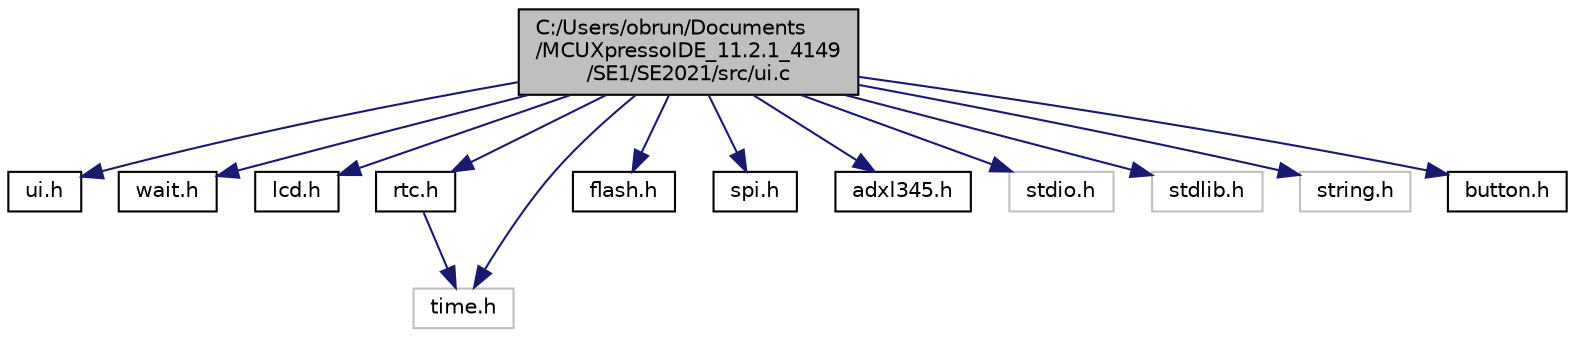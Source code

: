 digraph "C:/Users/obrun/Documents/MCUXpressoIDE_11.2.1_4149/SE1/SE2021/src/ui.c"
{
 // LATEX_PDF_SIZE
  edge [fontname="Helvetica",fontsize="10",labelfontname="Helvetica",labelfontsize="10"];
  node [fontname="Helvetica",fontsize="10",shape=record];
  Node1 [label="C:/Users/obrun/Documents\l/MCUXpressoIDE_11.2.1_4149\l/SE1/SE2021/src/ui.c",height=0.2,width=0.4,color="black", fillcolor="grey75", style="filled", fontcolor="black",tooltip=" "];
  Node1 -> Node2 [color="midnightblue",fontsize="10",style="solid",fontname="Helvetica"];
  Node2 [label="ui.h",height=0.2,width=0.4,color="black", fillcolor="white", style="filled",URL="$d9/d3b/ui_8h.html",tooltip="Contains the UI."];
  Node1 -> Node3 [color="midnightblue",fontsize="10",style="solid",fontname="Helvetica"];
  Node3 [label="wait.h",height=0.2,width=0.4,color="black", fillcolor="white", style="filled",URL="$d1/df2/wait_8h.html",tooltip="Contains the delay API."];
  Node1 -> Node4 [color="midnightblue",fontsize="10",style="solid",fontname="Helvetica"];
  Node4 [label="lcd.h",height=0.2,width=0.4,color="black", fillcolor="white", style="filled",URL="$d2/ded/lcd_8h.html",tooltip="Contains the lcd API."];
  Node1 -> Node5 [color="midnightblue",fontsize="10",style="solid",fontname="Helvetica"];
  Node5 [label="rtc.h",height=0.2,width=0.4,color="black", fillcolor="white", style="filled",URL="$dc/d1b/rtc_8h.html",tooltip="Contains the rtc API."];
  Node5 -> Node6 [color="midnightblue",fontsize="10",style="solid",fontname="Helvetica"];
  Node6 [label="time.h",height=0.2,width=0.4,color="grey75", fillcolor="white", style="filled",tooltip=" "];
  Node1 -> Node7 [color="midnightblue",fontsize="10",style="solid",fontname="Helvetica"];
  Node7 [label="flash.h",height=0.2,width=0.4,color="black", fillcolor="white", style="filled",URL="$de/df7/flash_8h.html",tooltip="Contains the flash API."];
  Node1 -> Node8 [color="midnightblue",fontsize="10",style="solid",fontname="Helvetica"];
  Node8 [label="spi.h",height=0.2,width=0.4,color="black", fillcolor="white", style="filled",URL="$da/d87/spi_8h.html",tooltip="Contains the spi API."];
  Node1 -> Node9 [color="midnightblue",fontsize="10",style="solid",fontname="Helvetica"];
  Node9 [label="adxl345.h",height=0.2,width=0.4,color="black", fillcolor="white", style="filled",URL="$d4/d47/adxl345_8h.html",tooltip="Contains the adxl345 API."];
  Node1 -> Node10 [color="midnightblue",fontsize="10",style="solid",fontname="Helvetica"];
  Node10 [label="stdio.h",height=0.2,width=0.4,color="grey75", fillcolor="white", style="filled",tooltip=" "];
  Node1 -> Node11 [color="midnightblue",fontsize="10",style="solid",fontname="Helvetica"];
  Node11 [label="stdlib.h",height=0.2,width=0.4,color="grey75", fillcolor="white", style="filled",tooltip=" "];
  Node1 -> Node12 [color="midnightblue",fontsize="10",style="solid",fontname="Helvetica"];
  Node12 [label="string.h",height=0.2,width=0.4,color="grey75", fillcolor="white", style="filled",tooltip=" "];
  Node1 -> Node6 [color="midnightblue",fontsize="10",style="solid",fontname="Helvetica"];
  Node1 -> Node13 [color="midnightblue",fontsize="10",style="solid",fontname="Helvetica"];
  Node13 [label="button.h",height=0.2,width=0.4,color="black", fillcolor="white", style="filled",URL="$d7/d0e/button_8h.html",tooltip="Contains the button API."];
}
